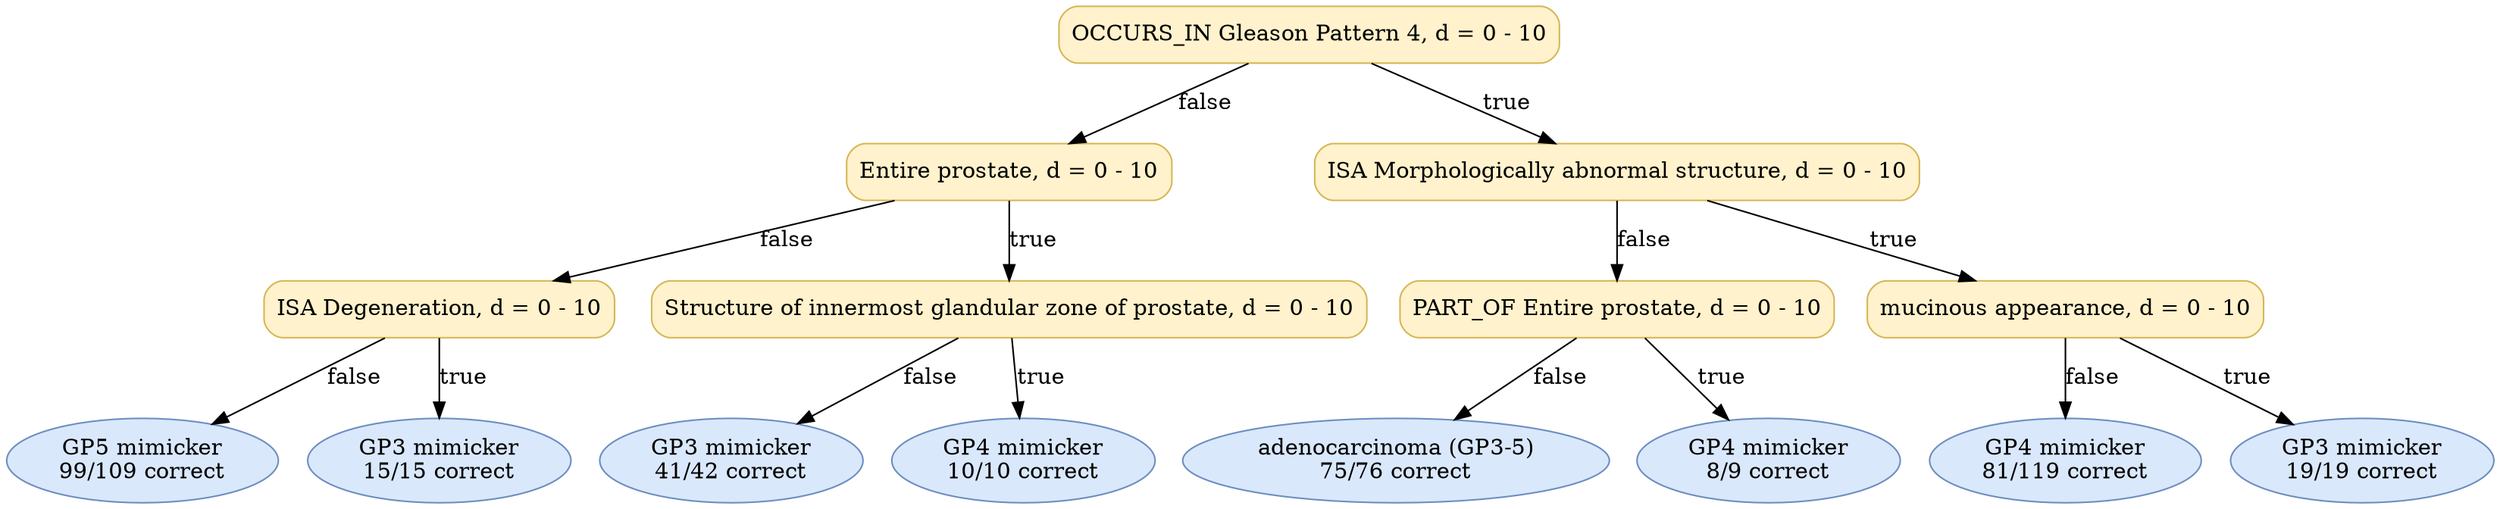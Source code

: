 digraph "DT" {
fontname="Times-Roman";
label="";
node [fontname="Times-Roman"];
Node1 [color="#D6B656", fillcolor="#FFF2CC", label="OCCURS_IN Gleason Pattern 4, d = 0 - 10", shape="box", style="rounded,filled"];
Node2 [color="#D6B656", fillcolor="#FFF2CC", label="Entire prostate, d = 0 - 10", shape="box", style="rounded,filled"];
Node3 [color="#D6B656", fillcolor="#FFF2CC", label="ISA Degeneration, d = 0 - 10", shape="box", style="rounded,filled"];
Node4 [color="#6C8EBF", fillcolor="#DAE8FC", label=<GP5 mimicker<br/>99/109 correct>, shape="ellipse", style="rounded,filled"];
Node5 [color="#6C8EBF", fillcolor="#DAE8FC", label=<GP3 mimicker<br/>15/15 correct>, shape="ellipse", style="rounded,filled"];
Node6 [color="#D6B656", fillcolor="#FFF2CC", label="Structure of innermost glandular zone of prostate, d = 0 - 10", shape="box", style="rounded,filled"];
Node7 [color="#6C8EBF", fillcolor="#DAE8FC", label=<GP3 mimicker<br/>41/42 correct>, shape="ellipse", style="rounded,filled"];
Node8 [color="#6C8EBF", fillcolor="#DAE8FC", label=<GP4 mimicker<br/>10/10 correct>, shape="ellipse", style="rounded,filled"];
Node9 [color="#D6B656", fillcolor="#FFF2CC", label="ISA Morphologically abnormal structure, d = 0 - 10", shape="box", style="rounded,filled"];
Node10 [color="#D6B656", fillcolor="#FFF2CC", label="PART_OF Entire prostate, d = 0 - 10", shape="box", style="rounded,filled"];
Node11 [color="#6C8EBF", fillcolor="#DAE8FC", label=<adenocarcinoma (GP3-5)<br/>75/76 correct>, shape="ellipse", style="rounded,filled"];
Node12 [color="#6C8EBF", fillcolor="#DAE8FC", label=<GP4 mimicker<br/>8/9 correct>, shape="ellipse", style="rounded,filled"];
Node13 [color="#D6B656", fillcolor="#FFF2CC", label="mucinous appearance, d = 0 - 10", shape="box", style="rounded,filled"];
Node14 [color="#6C8EBF", fillcolor="#DAE8FC", label=<GP4 mimicker<br/>81/119 correct>, shape="ellipse", style="rounded,filled"];
Node15 [color="#6C8EBF", fillcolor="#DAE8FC", label=<GP3 mimicker<br/>19/19 correct>, shape="ellipse", style="rounded,filled"];
Node1 -> Node2  [key=0, label="false"];
Node1 -> Node9  [key=0, label="true"];
Node2 -> Node3  [key=0, label="false"];
Node2 -> Node6  [key=0, label="true"];
Node3 -> Node4  [key=0, label="false"];
Node3 -> Node5  [key=0, label="true"];
Node6 -> Node7  [key=0, label="false"];
Node6 -> Node8  [key=0, label="true"];
Node9 -> Node10  [key=0, label="false"];
Node9 -> Node13  [key=0, label="true"];
Node10 -> Node11  [key=0, label="false"];
Node10 -> Node12  [key=0, label="true"];
Node13 -> Node14  [key=0, label="false"];
Node13 -> Node15  [key=0, label="true"];
}
